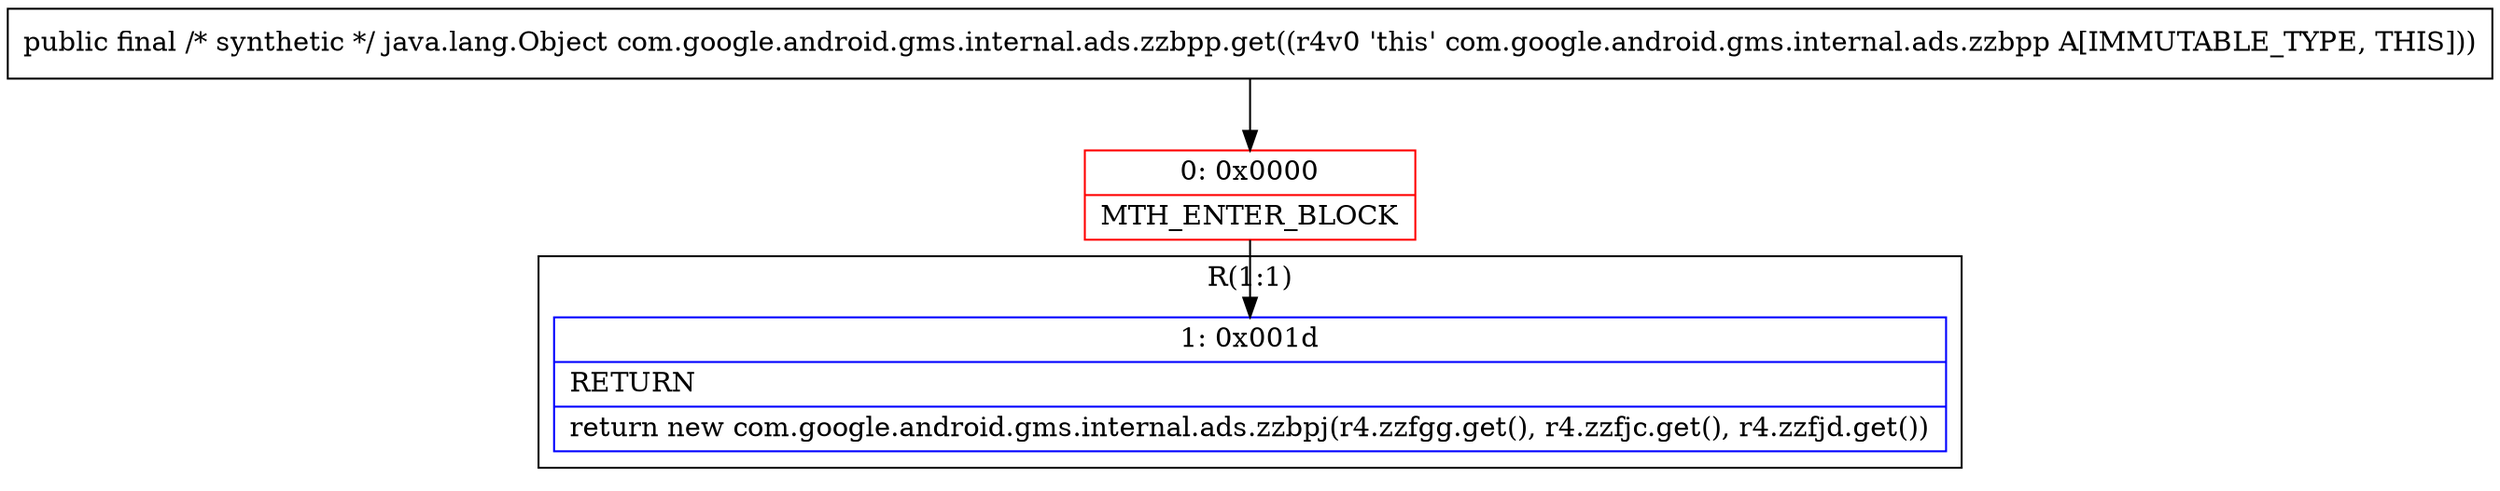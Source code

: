 digraph "CFG forcom.google.android.gms.internal.ads.zzbpp.get()Ljava\/lang\/Object;" {
subgraph cluster_Region_1231986080 {
label = "R(1:1)";
node [shape=record,color=blue];
Node_1 [shape=record,label="{1\:\ 0x001d|RETURN\l|return new com.google.android.gms.internal.ads.zzbpj(r4.zzfgg.get(), r4.zzfjc.get(), r4.zzfjd.get())\l}"];
}
Node_0 [shape=record,color=red,label="{0\:\ 0x0000|MTH_ENTER_BLOCK\l}"];
MethodNode[shape=record,label="{public final \/* synthetic *\/ java.lang.Object com.google.android.gms.internal.ads.zzbpp.get((r4v0 'this' com.google.android.gms.internal.ads.zzbpp A[IMMUTABLE_TYPE, THIS])) }"];
MethodNode -> Node_0;
Node_0 -> Node_1;
}

